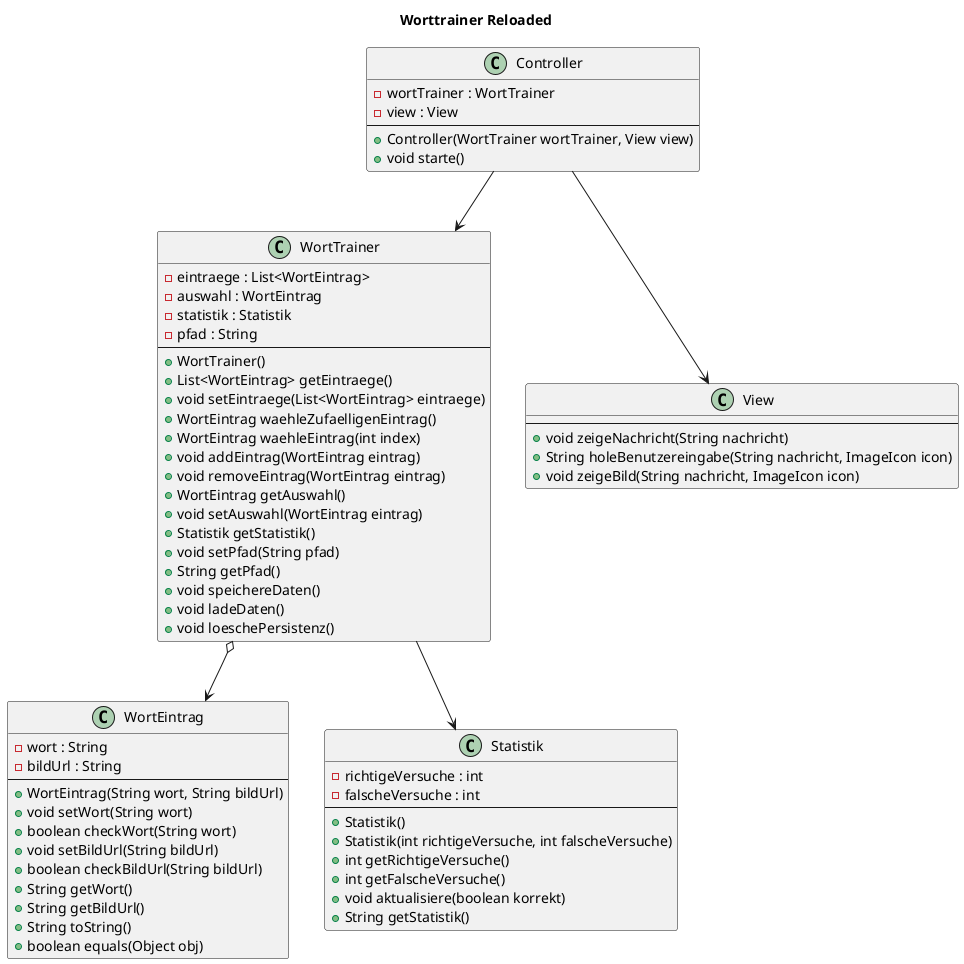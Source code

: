 @startuml
title: Worttrainer Reloaded

class WortEintrag {
  -wort : String
  -bildUrl : String
  --
  +WortEintrag(String wort, String bildUrl)
  +void setWort(String wort)
  +boolean checkWort(String wort)
  +void setBildUrl(String bildUrl)
  +boolean checkBildUrl(String bildUrl)
  +String getWort()
  +String getBildUrl()
  +String toString()
  +boolean equals(Object obj)
}

class WortTrainer {
  -eintraege : List<WortEintrag>
  -auswahl : WortEintrag
  -statistik : Statistik
  -pfad : String
  --
  +WortTrainer()
  +List<WortEintrag> getEintraege()
  +void setEintraege(List<WortEintrag> eintraege)
  +WortEintrag waehleZufaelligenEintrag()
  +WortEintrag waehleEintrag(int index)
  +void addEintrag(WortEintrag eintrag)
  +void removeEintrag(WortEintrag eintrag)
  +WortEintrag getAuswahl()
  +void setAuswahl(WortEintrag eintrag)
  +Statistik getStatistik()
  +void setPfad(String pfad)
  +String getPfad()
  +void speichereDaten()
  +void ladeDaten()
  +void loeschePersistenz()
}

class Statistik {
  -richtigeVersuche : int
  -falscheVersuche : int
  --
  +Statistik()
  +Statistik(int richtigeVersuche, int falscheVersuche)
  +int getRichtigeVersuche()
  +int getFalscheVersuche()
  +void aktualisiere(boolean korrekt)
  +String getStatistik()
}

class View {
  --
  +void zeigeNachricht(String nachricht)
  +String holeBenutzereingabe(String nachricht, ImageIcon icon)
  +void zeigeBild(String nachricht, ImageIcon icon)
}

class Controller {
  -wortTrainer : WortTrainer
  -view : View
  --
  +Controller(WortTrainer wortTrainer, View view)
  +void starte()
}

Controller --> WortTrainer
Controller --> View
WortTrainer o--> WortEintrag
WortTrainer --> Statistik
@enduml

